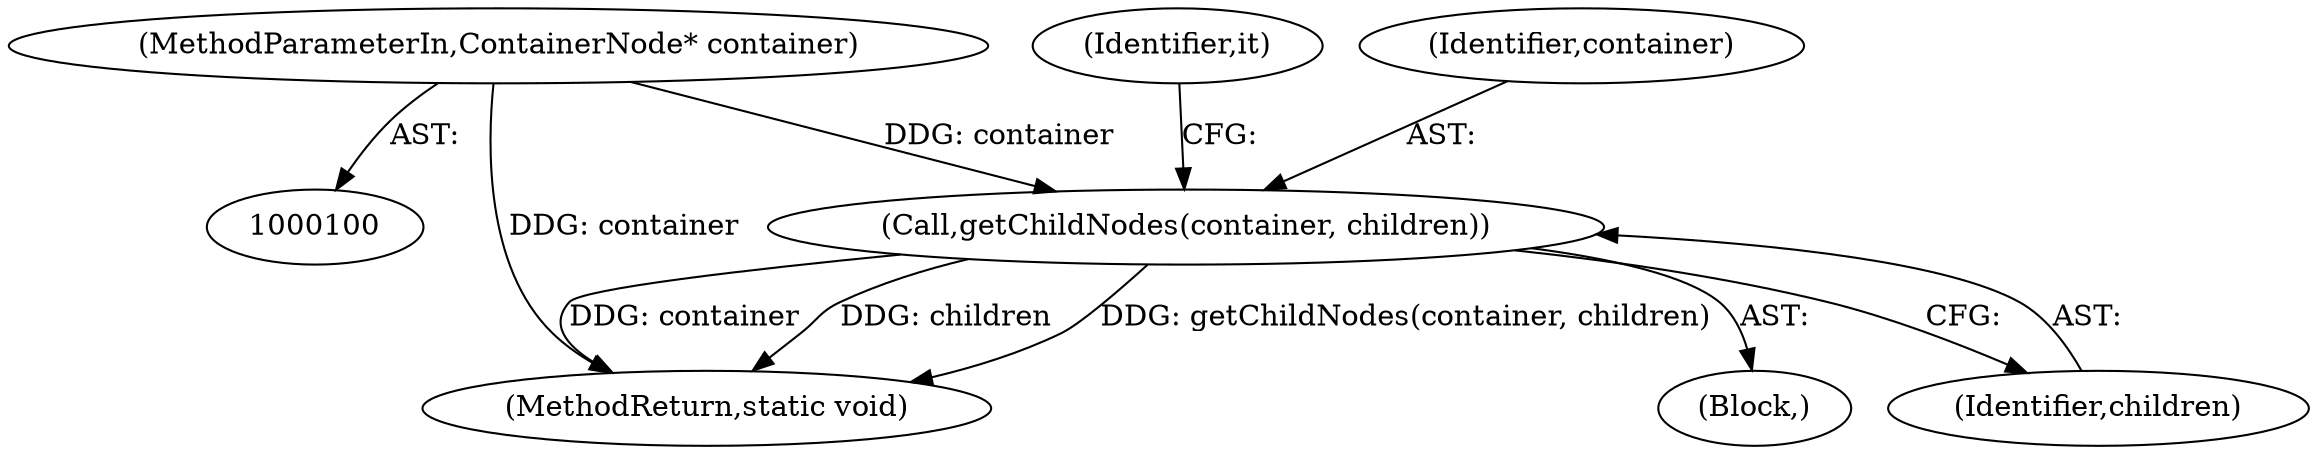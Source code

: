 digraph "0_Chrome_f084d7007f67809ef116ee6b11f251bf3c9ed895_0@pointer" {
"1000101" [label="(MethodParameterIn,ContainerNode* container)"];
"1000104" [label="(Call,getChildNodes(container, children))"];
"1000130" [label="(MethodReturn,static void)"];
"1000111" [label="(Identifier,it)"];
"1000102" [label="(Block,)"];
"1000104" [label="(Call,getChildNodes(container, children))"];
"1000106" [label="(Identifier,children)"];
"1000101" [label="(MethodParameterIn,ContainerNode* container)"];
"1000105" [label="(Identifier,container)"];
"1000101" -> "1000100"  [label="AST: "];
"1000101" -> "1000130"  [label="DDG: container"];
"1000101" -> "1000104"  [label="DDG: container"];
"1000104" -> "1000102"  [label="AST: "];
"1000104" -> "1000106"  [label="CFG: "];
"1000105" -> "1000104"  [label="AST: "];
"1000106" -> "1000104"  [label="AST: "];
"1000111" -> "1000104"  [label="CFG: "];
"1000104" -> "1000130"  [label="DDG: getChildNodes(container, children)"];
"1000104" -> "1000130"  [label="DDG: container"];
"1000104" -> "1000130"  [label="DDG: children"];
}
